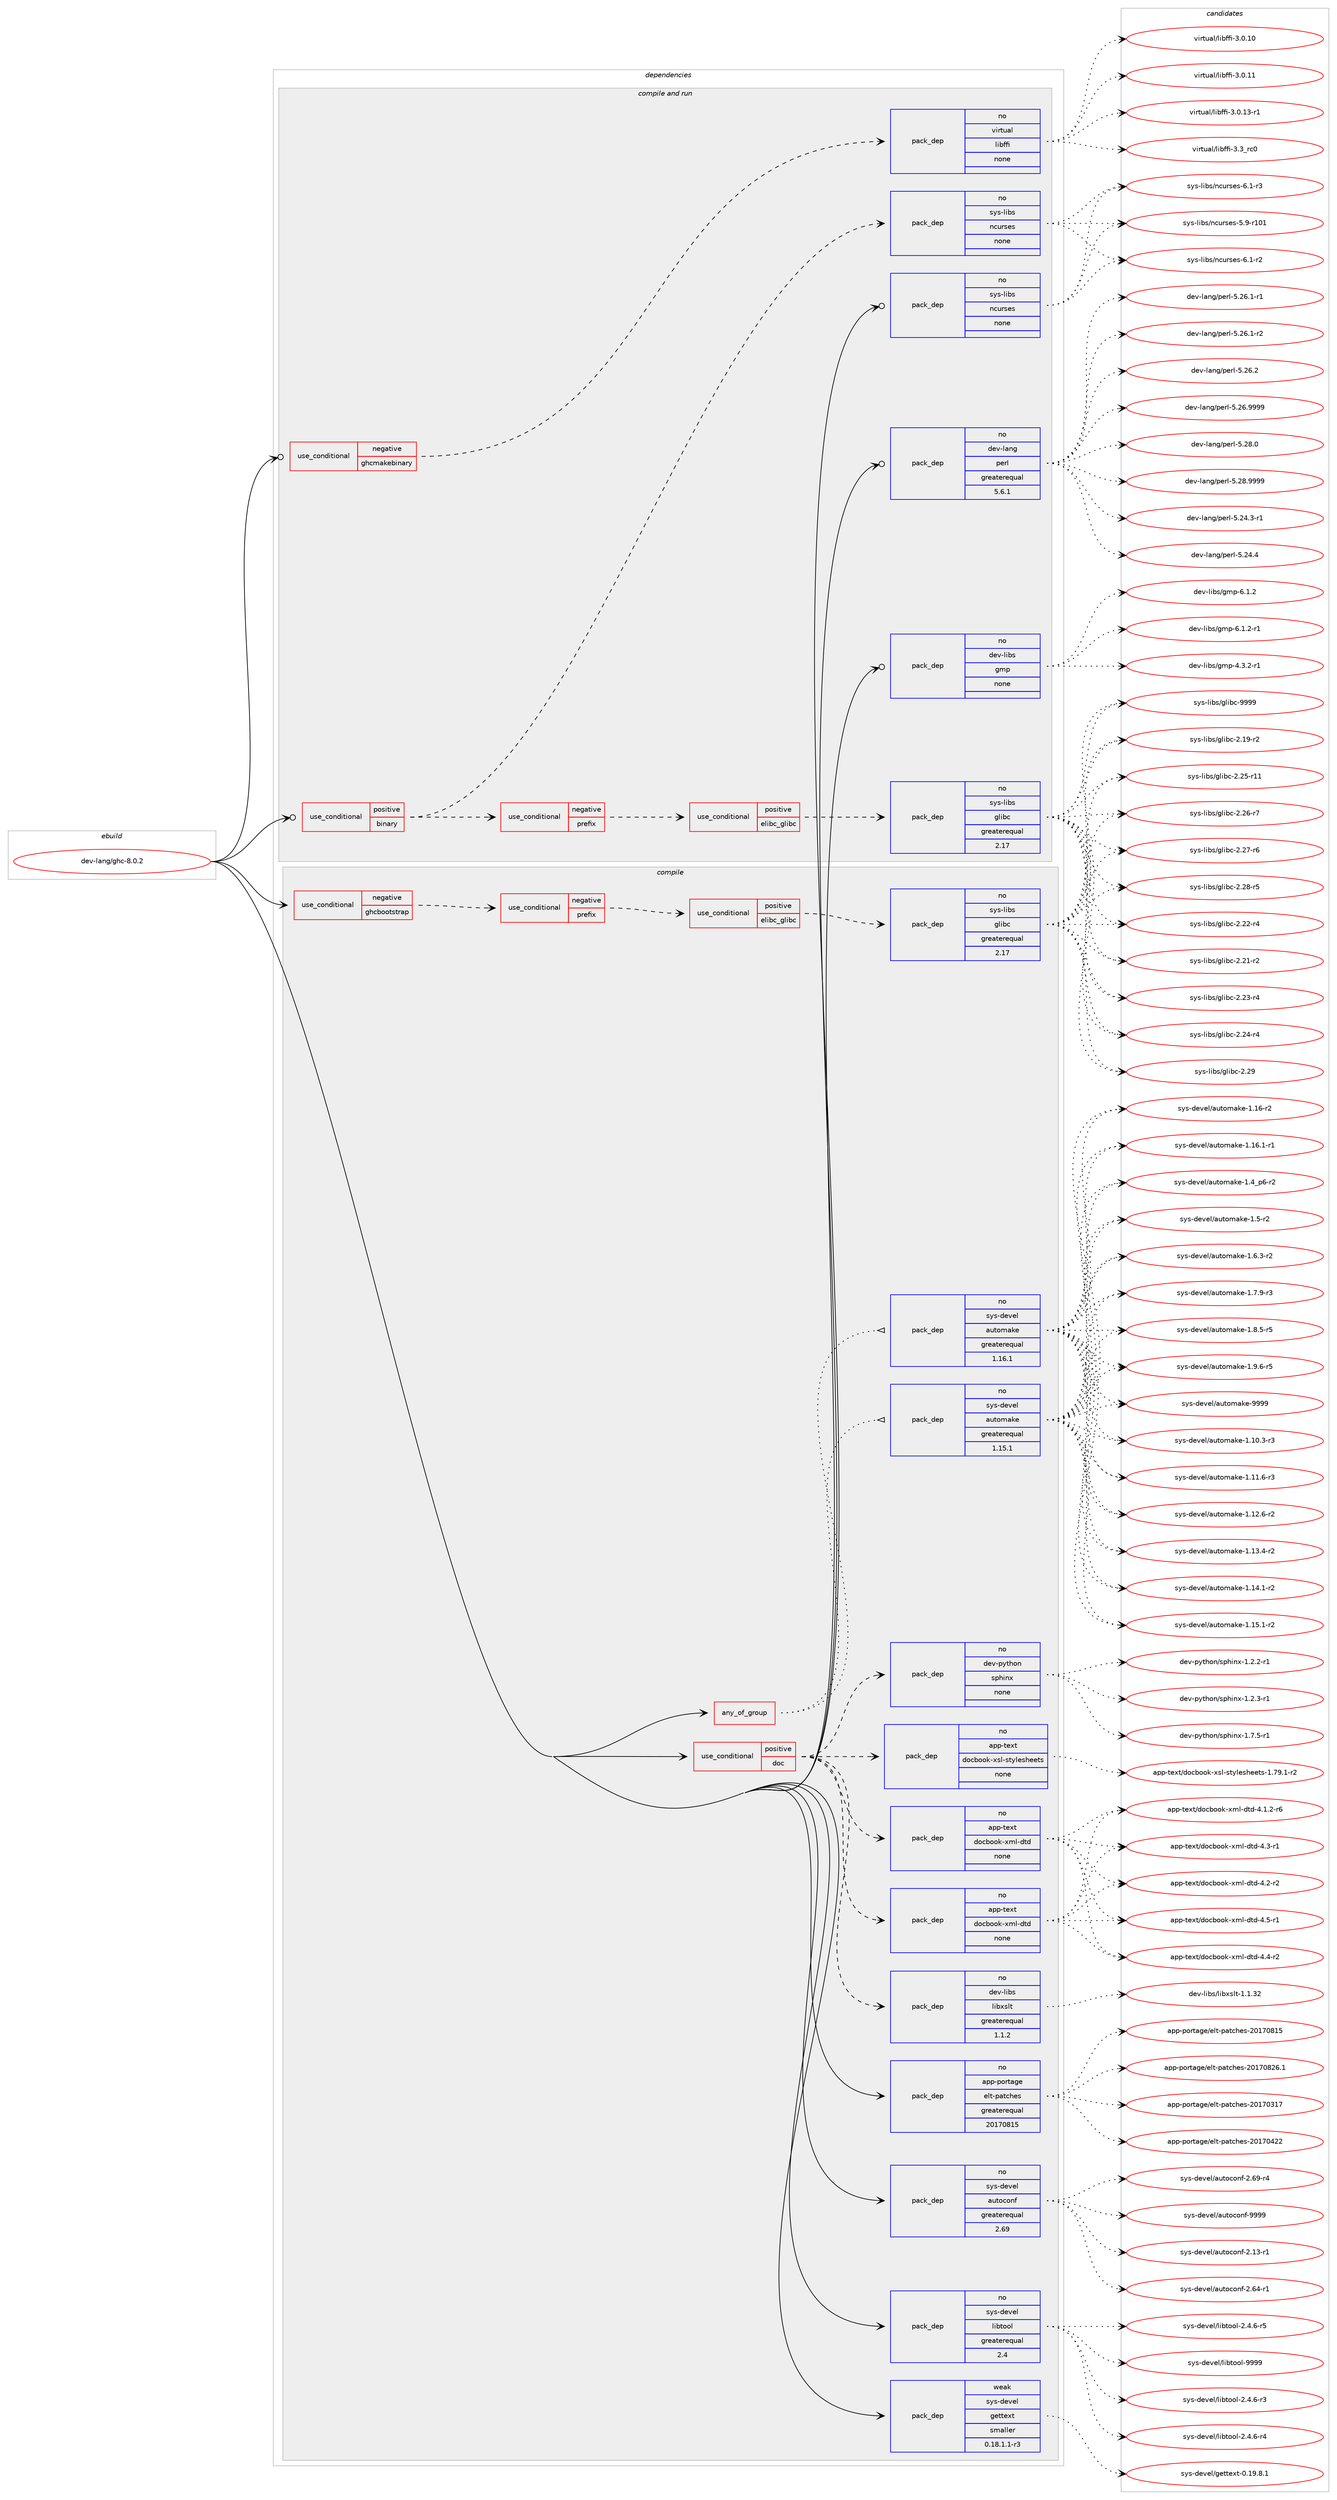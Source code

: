 digraph prolog {

# *************
# Graph options
# *************

newrank=true;
concentrate=true;
compound=true;
graph [rankdir=LR,fontname=Helvetica,fontsize=10,ranksep=1.5];#, ranksep=2.5, nodesep=0.2];
edge  [arrowhead=vee];
node  [fontname=Helvetica,fontsize=10];

# **********
# The ebuild
# **********

subgraph cluster_leftcol {
color=gray;
rank=same;
label=<<i>ebuild</i>>;
id [label="dev-lang/ghc-8.0.2", color=red, width=4, href="../dev-lang/ghc-8.0.2.svg"];
}

# ****************
# The dependencies
# ****************

subgraph cluster_midcol {
color=gray;
label=<<i>dependencies</i>>;
subgraph cluster_compile {
fillcolor="#eeeeee";
style=filled;
label=<<i>compile</i>>;
subgraph any21921 {
dependency1358695 [label=<<TABLE BORDER="0" CELLBORDER="1" CELLSPACING="0" CELLPADDING="4"><TR><TD CELLPADDING="10">any_of_group</TD></TR></TABLE>>, shape=none, color=red];subgraph pack972604 {
dependency1358696 [label=<<TABLE BORDER="0" CELLBORDER="1" CELLSPACING="0" CELLPADDING="4" WIDTH="220"><TR><TD ROWSPAN="6" CELLPADDING="30">pack_dep</TD></TR><TR><TD WIDTH="110">no</TD></TR><TR><TD>sys-devel</TD></TR><TR><TD>automake</TD></TR><TR><TD>greaterequal</TD></TR><TR><TD>1.16.1</TD></TR></TABLE>>, shape=none, color=blue];
}
dependency1358695:e -> dependency1358696:w [weight=20,style="dotted",arrowhead="oinv"];
subgraph pack972605 {
dependency1358697 [label=<<TABLE BORDER="0" CELLBORDER="1" CELLSPACING="0" CELLPADDING="4" WIDTH="220"><TR><TD ROWSPAN="6" CELLPADDING="30">pack_dep</TD></TR><TR><TD WIDTH="110">no</TD></TR><TR><TD>sys-devel</TD></TR><TR><TD>automake</TD></TR><TR><TD>greaterequal</TD></TR><TR><TD>1.15.1</TD></TR></TABLE>>, shape=none, color=blue];
}
dependency1358695:e -> dependency1358697:w [weight=20,style="dotted",arrowhead="oinv"];
}
id:e -> dependency1358695:w [weight=20,style="solid",arrowhead="vee"];
subgraph cond363618 {
dependency1358698 [label=<<TABLE BORDER="0" CELLBORDER="1" CELLSPACING="0" CELLPADDING="4"><TR><TD ROWSPAN="3" CELLPADDING="10">use_conditional</TD></TR><TR><TD>negative</TD></TR><TR><TD>ghcbootstrap</TD></TR></TABLE>>, shape=none, color=red];
subgraph cond363619 {
dependency1358699 [label=<<TABLE BORDER="0" CELLBORDER="1" CELLSPACING="0" CELLPADDING="4"><TR><TD ROWSPAN="3" CELLPADDING="10">use_conditional</TD></TR><TR><TD>negative</TD></TR><TR><TD>prefix</TD></TR></TABLE>>, shape=none, color=red];
subgraph cond363620 {
dependency1358700 [label=<<TABLE BORDER="0" CELLBORDER="1" CELLSPACING="0" CELLPADDING="4"><TR><TD ROWSPAN="3" CELLPADDING="10">use_conditional</TD></TR><TR><TD>positive</TD></TR><TR><TD>elibc_glibc</TD></TR></TABLE>>, shape=none, color=red];
subgraph pack972606 {
dependency1358701 [label=<<TABLE BORDER="0" CELLBORDER="1" CELLSPACING="0" CELLPADDING="4" WIDTH="220"><TR><TD ROWSPAN="6" CELLPADDING="30">pack_dep</TD></TR><TR><TD WIDTH="110">no</TD></TR><TR><TD>sys-libs</TD></TR><TR><TD>glibc</TD></TR><TR><TD>greaterequal</TD></TR><TR><TD>2.17</TD></TR></TABLE>>, shape=none, color=blue];
}
dependency1358700:e -> dependency1358701:w [weight=20,style="dashed",arrowhead="vee"];
}
dependency1358699:e -> dependency1358700:w [weight=20,style="dashed",arrowhead="vee"];
}
dependency1358698:e -> dependency1358699:w [weight=20,style="dashed",arrowhead="vee"];
}
id:e -> dependency1358698:w [weight=20,style="solid",arrowhead="vee"];
subgraph cond363621 {
dependency1358702 [label=<<TABLE BORDER="0" CELLBORDER="1" CELLSPACING="0" CELLPADDING="4"><TR><TD ROWSPAN="3" CELLPADDING="10">use_conditional</TD></TR><TR><TD>positive</TD></TR><TR><TD>doc</TD></TR></TABLE>>, shape=none, color=red];
subgraph pack972607 {
dependency1358703 [label=<<TABLE BORDER="0" CELLBORDER="1" CELLSPACING="0" CELLPADDING="4" WIDTH="220"><TR><TD ROWSPAN="6" CELLPADDING="30">pack_dep</TD></TR><TR><TD WIDTH="110">no</TD></TR><TR><TD>app-text</TD></TR><TR><TD>docbook-xml-dtd</TD></TR><TR><TD>none</TD></TR><TR><TD></TD></TR></TABLE>>, shape=none, color=blue];
}
dependency1358702:e -> dependency1358703:w [weight=20,style="dashed",arrowhead="vee"];
subgraph pack972608 {
dependency1358704 [label=<<TABLE BORDER="0" CELLBORDER="1" CELLSPACING="0" CELLPADDING="4" WIDTH="220"><TR><TD ROWSPAN="6" CELLPADDING="30">pack_dep</TD></TR><TR><TD WIDTH="110">no</TD></TR><TR><TD>app-text</TD></TR><TR><TD>docbook-xml-dtd</TD></TR><TR><TD>none</TD></TR><TR><TD></TD></TR></TABLE>>, shape=none, color=blue];
}
dependency1358702:e -> dependency1358704:w [weight=20,style="dashed",arrowhead="vee"];
subgraph pack972609 {
dependency1358705 [label=<<TABLE BORDER="0" CELLBORDER="1" CELLSPACING="0" CELLPADDING="4" WIDTH="220"><TR><TD ROWSPAN="6" CELLPADDING="30">pack_dep</TD></TR><TR><TD WIDTH="110">no</TD></TR><TR><TD>app-text</TD></TR><TR><TD>docbook-xsl-stylesheets</TD></TR><TR><TD>none</TD></TR><TR><TD></TD></TR></TABLE>>, shape=none, color=blue];
}
dependency1358702:e -> dependency1358705:w [weight=20,style="dashed",arrowhead="vee"];
subgraph pack972610 {
dependency1358706 [label=<<TABLE BORDER="0" CELLBORDER="1" CELLSPACING="0" CELLPADDING="4" WIDTH="220"><TR><TD ROWSPAN="6" CELLPADDING="30">pack_dep</TD></TR><TR><TD WIDTH="110">no</TD></TR><TR><TD>dev-python</TD></TR><TR><TD>sphinx</TD></TR><TR><TD>none</TD></TR><TR><TD></TD></TR></TABLE>>, shape=none, color=blue];
}
dependency1358702:e -> dependency1358706:w [weight=20,style="dashed",arrowhead="vee"];
subgraph pack972611 {
dependency1358707 [label=<<TABLE BORDER="0" CELLBORDER="1" CELLSPACING="0" CELLPADDING="4" WIDTH="220"><TR><TD ROWSPAN="6" CELLPADDING="30">pack_dep</TD></TR><TR><TD WIDTH="110">no</TD></TR><TR><TD>dev-libs</TD></TR><TR><TD>libxslt</TD></TR><TR><TD>greaterequal</TD></TR><TR><TD>1.1.2</TD></TR></TABLE>>, shape=none, color=blue];
}
dependency1358702:e -> dependency1358707:w [weight=20,style="dashed",arrowhead="vee"];
}
id:e -> dependency1358702:w [weight=20,style="solid",arrowhead="vee"];
subgraph pack972612 {
dependency1358708 [label=<<TABLE BORDER="0" CELLBORDER="1" CELLSPACING="0" CELLPADDING="4" WIDTH="220"><TR><TD ROWSPAN="6" CELLPADDING="30">pack_dep</TD></TR><TR><TD WIDTH="110">no</TD></TR><TR><TD>app-portage</TD></TR><TR><TD>elt-patches</TD></TR><TR><TD>greaterequal</TD></TR><TR><TD>20170815</TD></TR></TABLE>>, shape=none, color=blue];
}
id:e -> dependency1358708:w [weight=20,style="solid",arrowhead="vee"];
subgraph pack972613 {
dependency1358709 [label=<<TABLE BORDER="0" CELLBORDER="1" CELLSPACING="0" CELLPADDING="4" WIDTH="220"><TR><TD ROWSPAN="6" CELLPADDING="30">pack_dep</TD></TR><TR><TD WIDTH="110">no</TD></TR><TR><TD>sys-devel</TD></TR><TR><TD>autoconf</TD></TR><TR><TD>greaterequal</TD></TR><TR><TD>2.69</TD></TR></TABLE>>, shape=none, color=blue];
}
id:e -> dependency1358709:w [weight=20,style="solid",arrowhead="vee"];
subgraph pack972614 {
dependency1358710 [label=<<TABLE BORDER="0" CELLBORDER="1" CELLSPACING="0" CELLPADDING="4" WIDTH="220"><TR><TD ROWSPAN="6" CELLPADDING="30">pack_dep</TD></TR><TR><TD WIDTH="110">no</TD></TR><TR><TD>sys-devel</TD></TR><TR><TD>libtool</TD></TR><TR><TD>greaterequal</TD></TR><TR><TD>2.4</TD></TR></TABLE>>, shape=none, color=blue];
}
id:e -> dependency1358710:w [weight=20,style="solid",arrowhead="vee"];
subgraph pack972615 {
dependency1358711 [label=<<TABLE BORDER="0" CELLBORDER="1" CELLSPACING="0" CELLPADDING="4" WIDTH="220"><TR><TD ROWSPAN="6" CELLPADDING="30">pack_dep</TD></TR><TR><TD WIDTH="110">weak</TD></TR><TR><TD>sys-devel</TD></TR><TR><TD>gettext</TD></TR><TR><TD>smaller</TD></TR><TR><TD>0.18.1.1-r3</TD></TR></TABLE>>, shape=none, color=blue];
}
id:e -> dependency1358711:w [weight=20,style="solid",arrowhead="vee"];
}
subgraph cluster_compileandrun {
fillcolor="#eeeeee";
style=filled;
label=<<i>compile and run</i>>;
subgraph cond363622 {
dependency1358712 [label=<<TABLE BORDER="0" CELLBORDER="1" CELLSPACING="0" CELLPADDING="4"><TR><TD ROWSPAN="3" CELLPADDING="10">use_conditional</TD></TR><TR><TD>negative</TD></TR><TR><TD>ghcmakebinary</TD></TR></TABLE>>, shape=none, color=red];
subgraph pack972616 {
dependency1358713 [label=<<TABLE BORDER="0" CELLBORDER="1" CELLSPACING="0" CELLPADDING="4" WIDTH="220"><TR><TD ROWSPAN="6" CELLPADDING="30">pack_dep</TD></TR><TR><TD WIDTH="110">no</TD></TR><TR><TD>virtual</TD></TR><TR><TD>libffi</TD></TR><TR><TD>none</TD></TR><TR><TD></TD></TR></TABLE>>, shape=none, color=blue];
}
dependency1358712:e -> dependency1358713:w [weight=20,style="dashed",arrowhead="vee"];
}
id:e -> dependency1358712:w [weight=20,style="solid",arrowhead="odotvee"];
subgraph cond363623 {
dependency1358714 [label=<<TABLE BORDER="0" CELLBORDER="1" CELLSPACING="0" CELLPADDING="4"><TR><TD ROWSPAN="3" CELLPADDING="10">use_conditional</TD></TR><TR><TD>positive</TD></TR><TR><TD>binary</TD></TR></TABLE>>, shape=none, color=red];
subgraph cond363624 {
dependency1358715 [label=<<TABLE BORDER="0" CELLBORDER="1" CELLSPACING="0" CELLPADDING="4"><TR><TD ROWSPAN="3" CELLPADDING="10">use_conditional</TD></TR><TR><TD>negative</TD></TR><TR><TD>prefix</TD></TR></TABLE>>, shape=none, color=red];
subgraph cond363625 {
dependency1358716 [label=<<TABLE BORDER="0" CELLBORDER="1" CELLSPACING="0" CELLPADDING="4"><TR><TD ROWSPAN="3" CELLPADDING="10">use_conditional</TD></TR><TR><TD>positive</TD></TR><TR><TD>elibc_glibc</TD></TR></TABLE>>, shape=none, color=red];
subgraph pack972617 {
dependency1358717 [label=<<TABLE BORDER="0" CELLBORDER="1" CELLSPACING="0" CELLPADDING="4" WIDTH="220"><TR><TD ROWSPAN="6" CELLPADDING="30">pack_dep</TD></TR><TR><TD WIDTH="110">no</TD></TR><TR><TD>sys-libs</TD></TR><TR><TD>glibc</TD></TR><TR><TD>greaterequal</TD></TR><TR><TD>2.17</TD></TR></TABLE>>, shape=none, color=blue];
}
dependency1358716:e -> dependency1358717:w [weight=20,style="dashed",arrowhead="vee"];
}
dependency1358715:e -> dependency1358716:w [weight=20,style="dashed",arrowhead="vee"];
}
dependency1358714:e -> dependency1358715:w [weight=20,style="dashed",arrowhead="vee"];
subgraph pack972618 {
dependency1358718 [label=<<TABLE BORDER="0" CELLBORDER="1" CELLSPACING="0" CELLPADDING="4" WIDTH="220"><TR><TD ROWSPAN="6" CELLPADDING="30">pack_dep</TD></TR><TR><TD WIDTH="110">no</TD></TR><TR><TD>sys-libs</TD></TR><TR><TD>ncurses</TD></TR><TR><TD>none</TD></TR><TR><TD></TD></TR></TABLE>>, shape=none, color=blue];
}
dependency1358714:e -> dependency1358718:w [weight=20,style="dashed",arrowhead="vee"];
}
id:e -> dependency1358714:w [weight=20,style="solid",arrowhead="odotvee"];
subgraph pack972619 {
dependency1358719 [label=<<TABLE BORDER="0" CELLBORDER="1" CELLSPACING="0" CELLPADDING="4" WIDTH="220"><TR><TD ROWSPAN="6" CELLPADDING="30">pack_dep</TD></TR><TR><TD WIDTH="110">no</TD></TR><TR><TD>dev-lang</TD></TR><TR><TD>perl</TD></TR><TR><TD>greaterequal</TD></TR><TR><TD>5.6.1</TD></TR></TABLE>>, shape=none, color=blue];
}
id:e -> dependency1358719:w [weight=20,style="solid",arrowhead="odotvee"];
subgraph pack972620 {
dependency1358720 [label=<<TABLE BORDER="0" CELLBORDER="1" CELLSPACING="0" CELLPADDING="4" WIDTH="220"><TR><TD ROWSPAN="6" CELLPADDING="30">pack_dep</TD></TR><TR><TD WIDTH="110">no</TD></TR><TR><TD>dev-libs</TD></TR><TR><TD>gmp</TD></TR><TR><TD>none</TD></TR><TR><TD></TD></TR></TABLE>>, shape=none, color=blue];
}
id:e -> dependency1358720:w [weight=20,style="solid",arrowhead="odotvee"];
subgraph pack972621 {
dependency1358721 [label=<<TABLE BORDER="0" CELLBORDER="1" CELLSPACING="0" CELLPADDING="4" WIDTH="220"><TR><TD ROWSPAN="6" CELLPADDING="30">pack_dep</TD></TR><TR><TD WIDTH="110">no</TD></TR><TR><TD>sys-libs</TD></TR><TR><TD>ncurses</TD></TR><TR><TD>none</TD></TR><TR><TD></TD></TR></TABLE>>, shape=none, color=blue];
}
id:e -> dependency1358721:w [weight=20,style="solid",arrowhead="odotvee"];
}
subgraph cluster_run {
fillcolor="#eeeeee";
style=filled;
label=<<i>run</i>>;
}
}

# **************
# The candidates
# **************

subgraph cluster_choices {
rank=same;
color=gray;
label=<<i>candidates</i>>;

subgraph choice972604 {
color=black;
nodesep=1;
choice11512111545100101118101108479711711611110997107101454946494846514511451 [label="sys-devel/automake-1.10.3-r3", color=red, width=4,href="../sys-devel/automake-1.10.3-r3.svg"];
choice11512111545100101118101108479711711611110997107101454946494946544511451 [label="sys-devel/automake-1.11.6-r3", color=red, width=4,href="../sys-devel/automake-1.11.6-r3.svg"];
choice11512111545100101118101108479711711611110997107101454946495046544511450 [label="sys-devel/automake-1.12.6-r2", color=red, width=4,href="../sys-devel/automake-1.12.6-r2.svg"];
choice11512111545100101118101108479711711611110997107101454946495146524511450 [label="sys-devel/automake-1.13.4-r2", color=red, width=4,href="../sys-devel/automake-1.13.4-r2.svg"];
choice11512111545100101118101108479711711611110997107101454946495246494511450 [label="sys-devel/automake-1.14.1-r2", color=red, width=4,href="../sys-devel/automake-1.14.1-r2.svg"];
choice11512111545100101118101108479711711611110997107101454946495346494511450 [label="sys-devel/automake-1.15.1-r2", color=red, width=4,href="../sys-devel/automake-1.15.1-r2.svg"];
choice1151211154510010111810110847971171161111099710710145494649544511450 [label="sys-devel/automake-1.16-r2", color=red, width=4,href="../sys-devel/automake-1.16-r2.svg"];
choice11512111545100101118101108479711711611110997107101454946495446494511449 [label="sys-devel/automake-1.16.1-r1", color=red, width=4,href="../sys-devel/automake-1.16.1-r1.svg"];
choice115121115451001011181011084797117116111109971071014549465295112544511450 [label="sys-devel/automake-1.4_p6-r2", color=red, width=4,href="../sys-devel/automake-1.4_p6-r2.svg"];
choice11512111545100101118101108479711711611110997107101454946534511450 [label="sys-devel/automake-1.5-r2", color=red, width=4,href="../sys-devel/automake-1.5-r2.svg"];
choice115121115451001011181011084797117116111109971071014549465446514511450 [label="sys-devel/automake-1.6.3-r2", color=red, width=4,href="../sys-devel/automake-1.6.3-r2.svg"];
choice115121115451001011181011084797117116111109971071014549465546574511451 [label="sys-devel/automake-1.7.9-r3", color=red, width=4,href="../sys-devel/automake-1.7.9-r3.svg"];
choice115121115451001011181011084797117116111109971071014549465646534511453 [label="sys-devel/automake-1.8.5-r5", color=red, width=4,href="../sys-devel/automake-1.8.5-r5.svg"];
choice115121115451001011181011084797117116111109971071014549465746544511453 [label="sys-devel/automake-1.9.6-r5", color=red, width=4,href="../sys-devel/automake-1.9.6-r5.svg"];
choice115121115451001011181011084797117116111109971071014557575757 [label="sys-devel/automake-9999", color=red, width=4,href="../sys-devel/automake-9999.svg"];
dependency1358696:e -> choice11512111545100101118101108479711711611110997107101454946494846514511451:w [style=dotted,weight="100"];
dependency1358696:e -> choice11512111545100101118101108479711711611110997107101454946494946544511451:w [style=dotted,weight="100"];
dependency1358696:e -> choice11512111545100101118101108479711711611110997107101454946495046544511450:w [style=dotted,weight="100"];
dependency1358696:e -> choice11512111545100101118101108479711711611110997107101454946495146524511450:w [style=dotted,weight="100"];
dependency1358696:e -> choice11512111545100101118101108479711711611110997107101454946495246494511450:w [style=dotted,weight="100"];
dependency1358696:e -> choice11512111545100101118101108479711711611110997107101454946495346494511450:w [style=dotted,weight="100"];
dependency1358696:e -> choice1151211154510010111810110847971171161111099710710145494649544511450:w [style=dotted,weight="100"];
dependency1358696:e -> choice11512111545100101118101108479711711611110997107101454946495446494511449:w [style=dotted,weight="100"];
dependency1358696:e -> choice115121115451001011181011084797117116111109971071014549465295112544511450:w [style=dotted,weight="100"];
dependency1358696:e -> choice11512111545100101118101108479711711611110997107101454946534511450:w [style=dotted,weight="100"];
dependency1358696:e -> choice115121115451001011181011084797117116111109971071014549465446514511450:w [style=dotted,weight="100"];
dependency1358696:e -> choice115121115451001011181011084797117116111109971071014549465546574511451:w [style=dotted,weight="100"];
dependency1358696:e -> choice115121115451001011181011084797117116111109971071014549465646534511453:w [style=dotted,weight="100"];
dependency1358696:e -> choice115121115451001011181011084797117116111109971071014549465746544511453:w [style=dotted,weight="100"];
dependency1358696:e -> choice115121115451001011181011084797117116111109971071014557575757:w [style=dotted,weight="100"];
}
subgraph choice972605 {
color=black;
nodesep=1;
choice11512111545100101118101108479711711611110997107101454946494846514511451 [label="sys-devel/automake-1.10.3-r3", color=red, width=4,href="../sys-devel/automake-1.10.3-r3.svg"];
choice11512111545100101118101108479711711611110997107101454946494946544511451 [label="sys-devel/automake-1.11.6-r3", color=red, width=4,href="../sys-devel/automake-1.11.6-r3.svg"];
choice11512111545100101118101108479711711611110997107101454946495046544511450 [label="sys-devel/automake-1.12.6-r2", color=red, width=4,href="../sys-devel/automake-1.12.6-r2.svg"];
choice11512111545100101118101108479711711611110997107101454946495146524511450 [label="sys-devel/automake-1.13.4-r2", color=red, width=4,href="../sys-devel/automake-1.13.4-r2.svg"];
choice11512111545100101118101108479711711611110997107101454946495246494511450 [label="sys-devel/automake-1.14.1-r2", color=red, width=4,href="../sys-devel/automake-1.14.1-r2.svg"];
choice11512111545100101118101108479711711611110997107101454946495346494511450 [label="sys-devel/automake-1.15.1-r2", color=red, width=4,href="../sys-devel/automake-1.15.1-r2.svg"];
choice1151211154510010111810110847971171161111099710710145494649544511450 [label="sys-devel/automake-1.16-r2", color=red, width=4,href="../sys-devel/automake-1.16-r2.svg"];
choice11512111545100101118101108479711711611110997107101454946495446494511449 [label="sys-devel/automake-1.16.1-r1", color=red, width=4,href="../sys-devel/automake-1.16.1-r1.svg"];
choice115121115451001011181011084797117116111109971071014549465295112544511450 [label="sys-devel/automake-1.4_p6-r2", color=red, width=4,href="../sys-devel/automake-1.4_p6-r2.svg"];
choice11512111545100101118101108479711711611110997107101454946534511450 [label="sys-devel/automake-1.5-r2", color=red, width=4,href="../sys-devel/automake-1.5-r2.svg"];
choice115121115451001011181011084797117116111109971071014549465446514511450 [label="sys-devel/automake-1.6.3-r2", color=red, width=4,href="../sys-devel/automake-1.6.3-r2.svg"];
choice115121115451001011181011084797117116111109971071014549465546574511451 [label="sys-devel/automake-1.7.9-r3", color=red, width=4,href="../sys-devel/automake-1.7.9-r3.svg"];
choice115121115451001011181011084797117116111109971071014549465646534511453 [label="sys-devel/automake-1.8.5-r5", color=red, width=4,href="../sys-devel/automake-1.8.5-r5.svg"];
choice115121115451001011181011084797117116111109971071014549465746544511453 [label="sys-devel/automake-1.9.6-r5", color=red, width=4,href="../sys-devel/automake-1.9.6-r5.svg"];
choice115121115451001011181011084797117116111109971071014557575757 [label="sys-devel/automake-9999", color=red, width=4,href="../sys-devel/automake-9999.svg"];
dependency1358697:e -> choice11512111545100101118101108479711711611110997107101454946494846514511451:w [style=dotted,weight="100"];
dependency1358697:e -> choice11512111545100101118101108479711711611110997107101454946494946544511451:w [style=dotted,weight="100"];
dependency1358697:e -> choice11512111545100101118101108479711711611110997107101454946495046544511450:w [style=dotted,weight="100"];
dependency1358697:e -> choice11512111545100101118101108479711711611110997107101454946495146524511450:w [style=dotted,weight="100"];
dependency1358697:e -> choice11512111545100101118101108479711711611110997107101454946495246494511450:w [style=dotted,weight="100"];
dependency1358697:e -> choice11512111545100101118101108479711711611110997107101454946495346494511450:w [style=dotted,weight="100"];
dependency1358697:e -> choice1151211154510010111810110847971171161111099710710145494649544511450:w [style=dotted,weight="100"];
dependency1358697:e -> choice11512111545100101118101108479711711611110997107101454946495446494511449:w [style=dotted,weight="100"];
dependency1358697:e -> choice115121115451001011181011084797117116111109971071014549465295112544511450:w [style=dotted,weight="100"];
dependency1358697:e -> choice11512111545100101118101108479711711611110997107101454946534511450:w [style=dotted,weight="100"];
dependency1358697:e -> choice115121115451001011181011084797117116111109971071014549465446514511450:w [style=dotted,weight="100"];
dependency1358697:e -> choice115121115451001011181011084797117116111109971071014549465546574511451:w [style=dotted,weight="100"];
dependency1358697:e -> choice115121115451001011181011084797117116111109971071014549465646534511453:w [style=dotted,weight="100"];
dependency1358697:e -> choice115121115451001011181011084797117116111109971071014549465746544511453:w [style=dotted,weight="100"];
dependency1358697:e -> choice115121115451001011181011084797117116111109971071014557575757:w [style=dotted,weight="100"];
}
subgraph choice972606 {
color=black;
nodesep=1;
choice115121115451081059811547103108105989945504649574511450 [label="sys-libs/glibc-2.19-r2", color=red, width=4,href="../sys-libs/glibc-2.19-r2.svg"];
choice115121115451081059811547103108105989945504650494511450 [label="sys-libs/glibc-2.21-r2", color=red, width=4,href="../sys-libs/glibc-2.21-r2.svg"];
choice115121115451081059811547103108105989945504650504511452 [label="sys-libs/glibc-2.22-r4", color=red, width=4,href="../sys-libs/glibc-2.22-r4.svg"];
choice115121115451081059811547103108105989945504650514511452 [label="sys-libs/glibc-2.23-r4", color=red, width=4,href="../sys-libs/glibc-2.23-r4.svg"];
choice115121115451081059811547103108105989945504650524511452 [label="sys-libs/glibc-2.24-r4", color=red, width=4,href="../sys-libs/glibc-2.24-r4.svg"];
choice11512111545108105981154710310810598994550465053451144949 [label="sys-libs/glibc-2.25-r11", color=red, width=4,href="../sys-libs/glibc-2.25-r11.svg"];
choice115121115451081059811547103108105989945504650544511455 [label="sys-libs/glibc-2.26-r7", color=red, width=4,href="../sys-libs/glibc-2.26-r7.svg"];
choice115121115451081059811547103108105989945504650554511454 [label="sys-libs/glibc-2.27-r6", color=red, width=4,href="../sys-libs/glibc-2.27-r6.svg"];
choice115121115451081059811547103108105989945504650564511453 [label="sys-libs/glibc-2.28-r5", color=red, width=4,href="../sys-libs/glibc-2.28-r5.svg"];
choice11512111545108105981154710310810598994550465057 [label="sys-libs/glibc-2.29", color=red, width=4,href="../sys-libs/glibc-2.29.svg"];
choice11512111545108105981154710310810598994557575757 [label="sys-libs/glibc-9999", color=red, width=4,href="../sys-libs/glibc-9999.svg"];
dependency1358701:e -> choice115121115451081059811547103108105989945504649574511450:w [style=dotted,weight="100"];
dependency1358701:e -> choice115121115451081059811547103108105989945504650494511450:w [style=dotted,weight="100"];
dependency1358701:e -> choice115121115451081059811547103108105989945504650504511452:w [style=dotted,weight="100"];
dependency1358701:e -> choice115121115451081059811547103108105989945504650514511452:w [style=dotted,weight="100"];
dependency1358701:e -> choice115121115451081059811547103108105989945504650524511452:w [style=dotted,weight="100"];
dependency1358701:e -> choice11512111545108105981154710310810598994550465053451144949:w [style=dotted,weight="100"];
dependency1358701:e -> choice115121115451081059811547103108105989945504650544511455:w [style=dotted,weight="100"];
dependency1358701:e -> choice115121115451081059811547103108105989945504650554511454:w [style=dotted,weight="100"];
dependency1358701:e -> choice115121115451081059811547103108105989945504650564511453:w [style=dotted,weight="100"];
dependency1358701:e -> choice11512111545108105981154710310810598994550465057:w [style=dotted,weight="100"];
dependency1358701:e -> choice11512111545108105981154710310810598994557575757:w [style=dotted,weight="100"];
}
subgraph choice972607 {
color=black;
nodesep=1;
choice971121124511610112011647100111999811111110745120109108451001161004552464946504511454 [label="app-text/docbook-xml-dtd-4.1.2-r6", color=red, width=4,href="../app-text/docbook-xml-dtd-4.1.2-r6.svg"];
choice97112112451161011201164710011199981111111074512010910845100116100455246504511450 [label="app-text/docbook-xml-dtd-4.2-r2", color=red, width=4,href="../app-text/docbook-xml-dtd-4.2-r2.svg"];
choice97112112451161011201164710011199981111111074512010910845100116100455246514511449 [label="app-text/docbook-xml-dtd-4.3-r1", color=red, width=4,href="../app-text/docbook-xml-dtd-4.3-r1.svg"];
choice97112112451161011201164710011199981111111074512010910845100116100455246524511450 [label="app-text/docbook-xml-dtd-4.4-r2", color=red, width=4,href="../app-text/docbook-xml-dtd-4.4-r2.svg"];
choice97112112451161011201164710011199981111111074512010910845100116100455246534511449 [label="app-text/docbook-xml-dtd-4.5-r1", color=red, width=4,href="../app-text/docbook-xml-dtd-4.5-r1.svg"];
dependency1358703:e -> choice971121124511610112011647100111999811111110745120109108451001161004552464946504511454:w [style=dotted,weight="100"];
dependency1358703:e -> choice97112112451161011201164710011199981111111074512010910845100116100455246504511450:w [style=dotted,weight="100"];
dependency1358703:e -> choice97112112451161011201164710011199981111111074512010910845100116100455246514511449:w [style=dotted,weight="100"];
dependency1358703:e -> choice97112112451161011201164710011199981111111074512010910845100116100455246524511450:w [style=dotted,weight="100"];
dependency1358703:e -> choice97112112451161011201164710011199981111111074512010910845100116100455246534511449:w [style=dotted,weight="100"];
}
subgraph choice972608 {
color=black;
nodesep=1;
choice971121124511610112011647100111999811111110745120109108451001161004552464946504511454 [label="app-text/docbook-xml-dtd-4.1.2-r6", color=red, width=4,href="../app-text/docbook-xml-dtd-4.1.2-r6.svg"];
choice97112112451161011201164710011199981111111074512010910845100116100455246504511450 [label="app-text/docbook-xml-dtd-4.2-r2", color=red, width=4,href="../app-text/docbook-xml-dtd-4.2-r2.svg"];
choice97112112451161011201164710011199981111111074512010910845100116100455246514511449 [label="app-text/docbook-xml-dtd-4.3-r1", color=red, width=4,href="../app-text/docbook-xml-dtd-4.3-r1.svg"];
choice97112112451161011201164710011199981111111074512010910845100116100455246524511450 [label="app-text/docbook-xml-dtd-4.4-r2", color=red, width=4,href="../app-text/docbook-xml-dtd-4.4-r2.svg"];
choice97112112451161011201164710011199981111111074512010910845100116100455246534511449 [label="app-text/docbook-xml-dtd-4.5-r1", color=red, width=4,href="../app-text/docbook-xml-dtd-4.5-r1.svg"];
dependency1358704:e -> choice971121124511610112011647100111999811111110745120109108451001161004552464946504511454:w [style=dotted,weight="100"];
dependency1358704:e -> choice97112112451161011201164710011199981111111074512010910845100116100455246504511450:w [style=dotted,weight="100"];
dependency1358704:e -> choice97112112451161011201164710011199981111111074512010910845100116100455246514511449:w [style=dotted,weight="100"];
dependency1358704:e -> choice97112112451161011201164710011199981111111074512010910845100116100455246524511450:w [style=dotted,weight="100"];
dependency1358704:e -> choice97112112451161011201164710011199981111111074512010910845100116100455246534511449:w [style=dotted,weight="100"];
}
subgraph choice972609 {
color=black;
nodesep=1;
choice97112112451161011201164710011199981111111074512011510845115116121108101115104101101116115454946555746494511450 [label="app-text/docbook-xsl-stylesheets-1.79.1-r2", color=red, width=4,href="../app-text/docbook-xsl-stylesheets-1.79.1-r2.svg"];
dependency1358705:e -> choice97112112451161011201164710011199981111111074512011510845115116121108101115104101101116115454946555746494511450:w [style=dotted,weight="100"];
}
subgraph choice972610 {
color=black;
nodesep=1;
choice10010111845112121116104111110471151121041051101204549465046504511449 [label="dev-python/sphinx-1.2.2-r1", color=red, width=4,href="../dev-python/sphinx-1.2.2-r1.svg"];
choice10010111845112121116104111110471151121041051101204549465046514511449 [label="dev-python/sphinx-1.2.3-r1", color=red, width=4,href="../dev-python/sphinx-1.2.3-r1.svg"];
choice10010111845112121116104111110471151121041051101204549465546534511449 [label="dev-python/sphinx-1.7.5-r1", color=red, width=4,href="../dev-python/sphinx-1.7.5-r1.svg"];
dependency1358706:e -> choice10010111845112121116104111110471151121041051101204549465046504511449:w [style=dotted,weight="100"];
dependency1358706:e -> choice10010111845112121116104111110471151121041051101204549465046514511449:w [style=dotted,weight="100"];
dependency1358706:e -> choice10010111845112121116104111110471151121041051101204549465546534511449:w [style=dotted,weight="100"];
}
subgraph choice972611 {
color=black;
nodesep=1;
choice1001011184510810598115471081059812011510811645494649465150 [label="dev-libs/libxslt-1.1.32", color=red, width=4,href="../dev-libs/libxslt-1.1.32.svg"];
dependency1358707:e -> choice1001011184510810598115471081059812011510811645494649465150:w [style=dotted,weight="100"];
}
subgraph choice972612 {
color=black;
nodesep=1;
choice97112112451121111141169710310147101108116451129711699104101115455048495548514955 [label="app-portage/elt-patches-20170317", color=red, width=4,href="../app-portage/elt-patches-20170317.svg"];
choice97112112451121111141169710310147101108116451129711699104101115455048495548525050 [label="app-portage/elt-patches-20170422", color=red, width=4,href="../app-portage/elt-patches-20170422.svg"];
choice97112112451121111141169710310147101108116451129711699104101115455048495548564953 [label="app-portage/elt-patches-20170815", color=red, width=4,href="../app-portage/elt-patches-20170815.svg"];
choice971121124511211111411697103101471011081164511297116991041011154550484955485650544649 [label="app-portage/elt-patches-20170826.1", color=red, width=4,href="../app-portage/elt-patches-20170826.1.svg"];
dependency1358708:e -> choice97112112451121111141169710310147101108116451129711699104101115455048495548514955:w [style=dotted,weight="100"];
dependency1358708:e -> choice97112112451121111141169710310147101108116451129711699104101115455048495548525050:w [style=dotted,weight="100"];
dependency1358708:e -> choice97112112451121111141169710310147101108116451129711699104101115455048495548564953:w [style=dotted,weight="100"];
dependency1358708:e -> choice971121124511211111411697103101471011081164511297116991041011154550484955485650544649:w [style=dotted,weight="100"];
}
subgraph choice972613 {
color=black;
nodesep=1;
choice1151211154510010111810110847971171161119911111010245504649514511449 [label="sys-devel/autoconf-2.13-r1", color=red, width=4,href="../sys-devel/autoconf-2.13-r1.svg"];
choice1151211154510010111810110847971171161119911111010245504654524511449 [label="sys-devel/autoconf-2.64-r1", color=red, width=4,href="../sys-devel/autoconf-2.64-r1.svg"];
choice1151211154510010111810110847971171161119911111010245504654574511452 [label="sys-devel/autoconf-2.69-r4", color=red, width=4,href="../sys-devel/autoconf-2.69-r4.svg"];
choice115121115451001011181011084797117116111991111101024557575757 [label="sys-devel/autoconf-9999", color=red, width=4,href="../sys-devel/autoconf-9999.svg"];
dependency1358709:e -> choice1151211154510010111810110847971171161119911111010245504649514511449:w [style=dotted,weight="100"];
dependency1358709:e -> choice1151211154510010111810110847971171161119911111010245504654524511449:w [style=dotted,weight="100"];
dependency1358709:e -> choice1151211154510010111810110847971171161119911111010245504654574511452:w [style=dotted,weight="100"];
dependency1358709:e -> choice115121115451001011181011084797117116111991111101024557575757:w [style=dotted,weight="100"];
}
subgraph choice972614 {
color=black;
nodesep=1;
choice1151211154510010111810110847108105981161111111084550465246544511451 [label="sys-devel/libtool-2.4.6-r3", color=red, width=4,href="../sys-devel/libtool-2.4.6-r3.svg"];
choice1151211154510010111810110847108105981161111111084550465246544511452 [label="sys-devel/libtool-2.4.6-r4", color=red, width=4,href="../sys-devel/libtool-2.4.6-r4.svg"];
choice1151211154510010111810110847108105981161111111084550465246544511453 [label="sys-devel/libtool-2.4.6-r5", color=red, width=4,href="../sys-devel/libtool-2.4.6-r5.svg"];
choice1151211154510010111810110847108105981161111111084557575757 [label="sys-devel/libtool-9999", color=red, width=4,href="../sys-devel/libtool-9999.svg"];
dependency1358710:e -> choice1151211154510010111810110847108105981161111111084550465246544511451:w [style=dotted,weight="100"];
dependency1358710:e -> choice1151211154510010111810110847108105981161111111084550465246544511452:w [style=dotted,weight="100"];
dependency1358710:e -> choice1151211154510010111810110847108105981161111111084550465246544511453:w [style=dotted,weight="100"];
dependency1358710:e -> choice1151211154510010111810110847108105981161111111084557575757:w [style=dotted,weight="100"];
}
subgraph choice972615 {
color=black;
nodesep=1;
choice1151211154510010111810110847103101116116101120116454846495746564649 [label="sys-devel/gettext-0.19.8.1", color=red, width=4,href="../sys-devel/gettext-0.19.8.1.svg"];
dependency1358711:e -> choice1151211154510010111810110847103101116116101120116454846495746564649:w [style=dotted,weight="100"];
}
subgraph choice972616 {
color=black;
nodesep=1;
choice11810511411611797108471081059810210210545514648464948 [label="virtual/libffi-3.0.10", color=red, width=4,href="../virtual/libffi-3.0.10.svg"];
choice11810511411611797108471081059810210210545514648464949 [label="virtual/libffi-3.0.11", color=red, width=4,href="../virtual/libffi-3.0.11.svg"];
choice118105114116117971084710810598102102105455146484649514511449 [label="virtual/libffi-3.0.13-r1", color=red, width=4,href="../virtual/libffi-3.0.13-r1.svg"];
choice11810511411611797108471081059810210210545514651951149948 [label="virtual/libffi-3.3_rc0", color=red, width=4,href="../virtual/libffi-3.3_rc0.svg"];
dependency1358713:e -> choice11810511411611797108471081059810210210545514648464948:w [style=dotted,weight="100"];
dependency1358713:e -> choice11810511411611797108471081059810210210545514648464949:w [style=dotted,weight="100"];
dependency1358713:e -> choice118105114116117971084710810598102102105455146484649514511449:w [style=dotted,weight="100"];
dependency1358713:e -> choice11810511411611797108471081059810210210545514651951149948:w [style=dotted,weight="100"];
}
subgraph choice972617 {
color=black;
nodesep=1;
choice115121115451081059811547103108105989945504649574511450 [label="sys-libs/glibc-2.19-r2", color=red, width=4,href="../sys-libs/glibc-2.19-r2.svg"];
choice115121115451081059811547103108105989945504650494511450 [label="sys-libs/glibc-2.21-r2", color=red, width=4,href="../sys-libs/glibc-2.21-r2.svg"];
choice115121115451081059811547103108105989945504650504511452 [label="sys-libs/glibc-2.22-r4", color=red, width=4,href="../sys-libs/glibc-2.22-r4.svg"];
choice115121115451081059811547103108105989945504650514511452 [label="sys-libs/glibc-2.23-r4", color=red, width=4,href="../sys-libs/glibc-2.23-r4.svg"];
choice115121115451081059811547103108105989945504650524511452 [label="sys-libs/glibc-2.24-r4", color=red, width=4,href="../sys-libs/glibc-2.24-r4.svg"];
choice11512111545108105981154710310810598994550465053451144949 [label="sys-libs/glibc-2.25-r11", color=red, width=4,href="../sys-libs/glibc-2.25-r11.svg"];
choice115121115451081059811547103108105989945504650544511455 [label="sys-libs/glibc-2.26-r7", color=red, width=4,href="../sys-libs/glibc-2.26-r7.svg"];
choice115121115451081059811547103108105989945504650554511454 [label="sys-libs/glibc-2.27-r6", color=red, width=4,href="../sys-libs/glibc-2.27-r6.svg"];
choice115121115451081059811547103108105989945504650564511453 [label="sys-libs/glibc-2.28-r5", color=red, width=4,href="../sys-libs/glibc-2.28-r5.svg"];
choice11512111545108105981154710310810598994550465057 [label="sys-libs/glibc-2.29", color=red, width=4,href="../sys-libs/glibc-2.29.svg"];
choice11512111545108105981154710310810598994557575757 [label="sys-libs/glibc-9999", color=red, width=4,href="../sys-libs/glibc-9999.svg"];
dependency1358717:e -> choice115121115451081059811547103108105989945504649574511450:w [style=dotted,weight="100"];
dependency1358717:e -> choice115121115451081059811547103108105989945504650494511450:w [style=dotted,weight="100"];
dependency1358717:e -> choice115121115451081059811547103108105989945504650504511452:w [style=dotted,weight="100"];
dependency1358717:e -> choice115121115451081059811547103108105989945504650514511452:w [style=dotted,weight="100"];
dependency1358717:e -> choice115121115451081059811547103108105989945504650524511452:w [style=dotted,weight="100"];
dependency1358717:e -> choice11512111545108105981154710310810598994550465053451144949:w [style=dotted,weight="100"];
dependency1358717:e -> choice115121115451081059811547103108105989945504650544511455:w [style=dotted,weight="100"];
dependency1358717:e -> choice115121115451081059811547103108105989945504650554511454:w [style=dotted,weight="100"];
dependency1358717:e -> choice115121115451081059811547103108105989945504650564511453:w [style=dotted,weight="100"];
dependency1358717:e -> choice11512111545108105981154710310810598994550465057:w [style=dotted,weight="100"];
dependency1358717:e -> choice11512111545108105981154710310810598994557575757:w [style=dotted,weight="100"];
}
subgraph choice972618 {
color=black;
nodesep=1;
choice115121115451081059811547110991171141151011154553465745114494849 [label="sys-libs/ncurses-5.9-r101", color=red, width=4,href="../sys-libs/ncurses-5.9-r101.svg"];
choice11512111545108105981154711099117114115101115455446494511450 [label="sys-libs/ncurses-6.1-r2", color=red, width=4,href="../sys-libs/ncurses-6.1-r2.svg"];
choice11512111545108105981154711099117114115101115455446494511451 [label="sys-libs/ncurses-6.1-r3", color=red, width=4,href="../sys-libs/ncurses-6.1-r3.svg"];
dependency1358718:e -> choice115121115451081059811547110991171141151011154553465745114494849:w [style=dotted,weight="100"];
dependency1358718:e -> choice11512111545108105981154711099117114115101115455446494511450:w [style=dotted,weight="100"];
dependency1358718:e -> choice11512111545108105981154711099117114115101115455446494511451:w [style=dotted,weight="100"];
}
subgraph choice972619 {
color=black;
nodesep=1;
choice100101118451089711010347112101114108455346505246514511449 [label="dev-lang/perl-5.24.3-r1", color=red, width=4,href="../dev-lang/perl-5.24.3-r1.svg"];
choice10010111845108971101034711210111410845534650524652 [label="dev-lang/perl-5.24.4", color=red, width=4,href="../dev-lang/perl-5.24.4.svg"];
choice100101118451089711010347112101114108455346505446494511449 [label="dev-lang/perl-5.26.1-r1", color=red, width=4,href="../dev-lang/perl-5.26.1-r1.svg"];
choice100101118451089711010347112101114108455346505446494511450 [label="dev-lang/perl-5.26.1-r2", color=red, width=4,href="../dev-lang/perl-5.26.1-r2.svg"];
choice10010111845108971101034711210111410845534650544650 [label="dev-lang/perl-5.26.2", color=red, width=4,href="../dev-lang/perl-5.26.2.svg"];
choice10010111845108971101034711210111410845534650544657575757 [label="dev-lang/perl-5.26.9999", color=red, width=4,href="../dev-lang/perl-5.26.9999.svg"];
choice10010111845108971101034711210111410845534650564648 [label="dev-lang/perl-5.28.0", color=red, width=4,href="../dev-lang/perl-5.28.0.svg"];
choice10010111845108971101034711210111410845534650564657575757 [label="dev-lang/perl-5.28.9999", color=red, width=4,href="../dev-lang/perl-5.28.9999.svg"];
dependency1358719:e -> choice100101118451089711010347112101114108455346505246514511449:w [style=dotted,weight="100"];
dependency1358719:e -> choice10010111845108971101034711210111410845534650524652:w [style=dotted,weight="100"];
dependency1358719:e -> choice100101118451089711010347112101114108455346505446494511449:w [style=dotted,weight="100"];
dependency1358719:e -> choice100101118451089711010347112101114108455346505446494511450:w [style=dotted,weight="100"];
dependency1358719:e -> choice10010111845108971101034711210111410845534650544650:w [style=dotted,weight="100"];
dependency1358719:e -> choice10010111845108971101034711210111410845534650544657575757:w [style=dotted,weight="100"];
dependency1358719:e -> choice10010111845108971101034711210111410845534650564648:w [style=dotted,weight="100"];
dependency1358719:e -> choice10010111845108971101034711210111410845534650564657575757:w [style=dotted,weight="100"];
}
subgraph choice972620 {
color=black;
nodesep=1;
choice1001011184510810598115471031091124552465146504511449 [label="dev-libs/gmp-4.3.2-r1", color=red, width=4,href="../dev-libs/gmp-4.3.2-r1.svg"];
choice100101118451081059811547103109112455446494650 [label="dev-libs/gmp-6.1.2", color=red, width=4,href="../dev-libs/gmp-6.1.2.svg"];
choice1001011184510810598115471031091124554464946504511449 [label="dev-libs/gmp-6.1.2-r1", color=red, width=4,href="../dev-libs/gmp-6.1.2-r1.svg"];
dependency1358720:e -> choice1001011184510810598115471031091124552465146504511449:w [style=dotted,weight="100"];
dependency1358720:e -> choice100101118451081059811547103109112455446494650:w [style=dotted,weight="100"];
dependency1358720:e -> choice1001011184510810598115471031091124554464946504511449:w [style=dotted,weight="100"];
}
subgraph choice972621 {
color=black;
nodesep=1;
choice115121115451081059811547110991171141151011154553465745114494849 [label="sys-libs/ncurses-5.9-r101", color=red, width=4,href="../sys-libs/ncurses-5.9-r101.svg"];
choice11512111545108105981154711099117114115101115455446494511450 [label="sys-libs/ncurses-6.1-r2", color=red, width=4,href="../sys-libs/ncurses-6.1-r2.svg"];
choice11512111545108105981154711099117114115101115455446494511451 [label="sys-libs/ncurses-6.1-r3", color=red, width=4,href="../sys-libs/ncurses-6.1-r3.svg"];
dependency1358721:e -> choice115121115451081059811547110991171141151011154553465745114494849:w [style=dotted,weight="100"];
dependency1358721:e -> choice11512111545108105981154711099117114115101115455446494511450:w [style=dotted,weight="100"];
dependency1358721:e -> choice11512111545108105981154711099117114115101115455446494511451:w [style=dotted,weight="100"];
}
}

}
